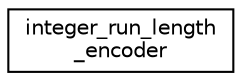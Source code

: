 digraph "Graphical Class Hierarchy"
{
 // LATEX_PDF_SIZE
  edge [fontname="Helvetica",fontsize="10",labelfontname="Helvetica",labelfontsize="10"];
  node [fontname="Helvetica",fontsize="10",shape=record];
  rankdir="LR";
  Node0 [label="integer_run_length\l_encoder",height=0.2,width=0.4,color="black", fillcolor="white", style="filled",URL="$classinteger__run__length__encoder.html",tooltip="Encoder for reducing the amount of space to store a sequence of integers."];
}
